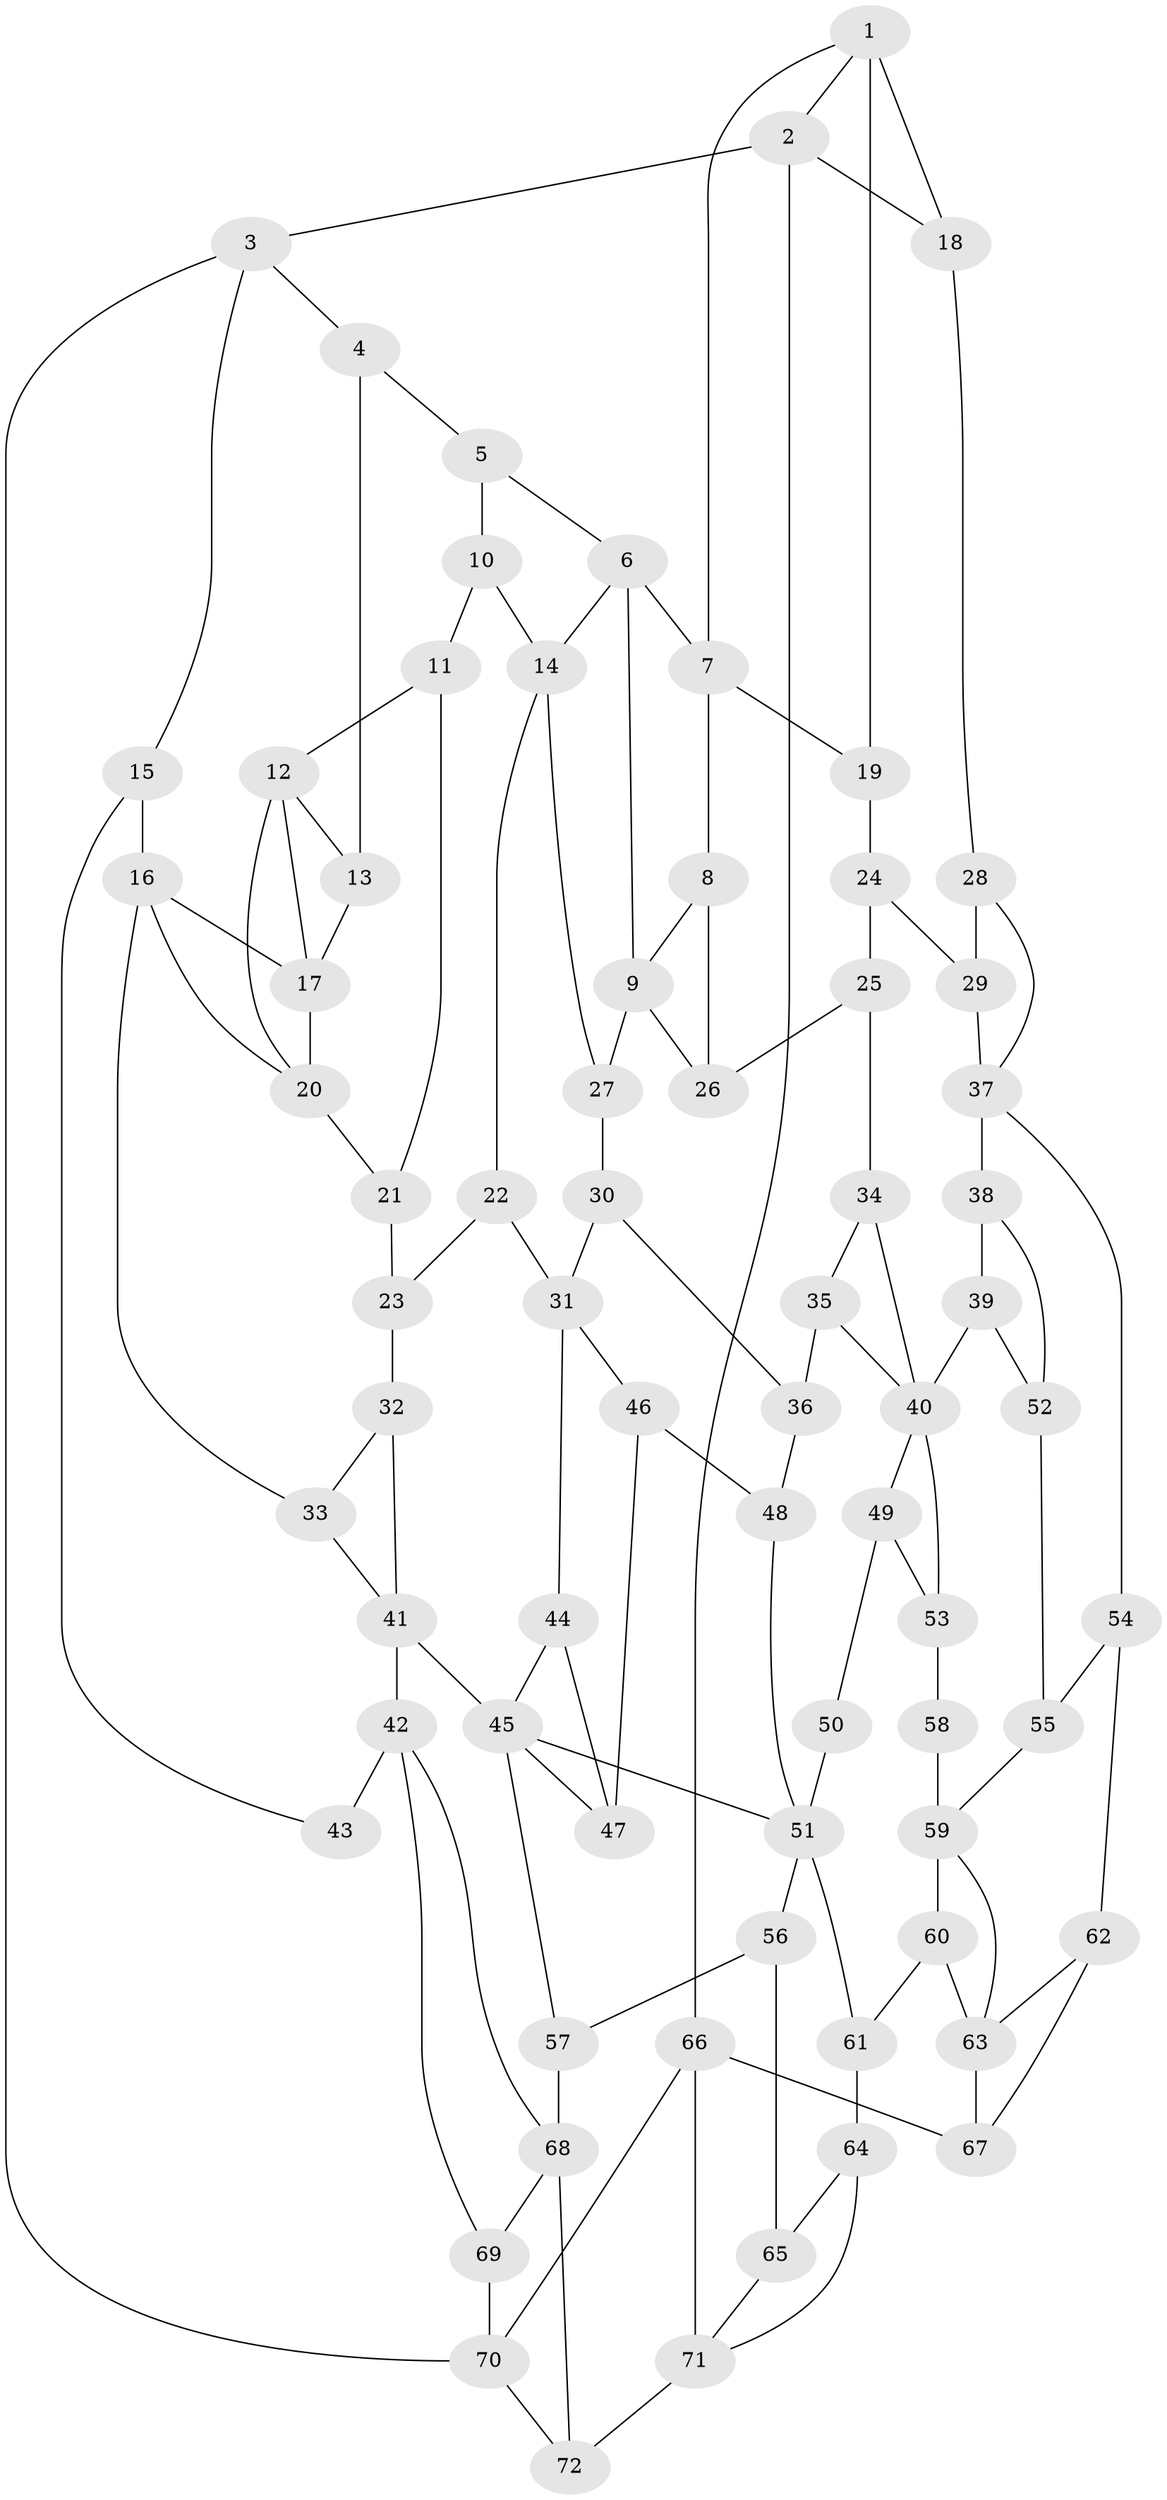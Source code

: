 // original degree distribution, {3: 0.013888888888888888, 6: 0.1875, 5: 0.5972222222222222, 4: 0.2013888888888889}
// Generated by graph-tools (version 1.1) at 2025/38/03/09/25 02:38:35]
// undirected, 72 vertices, 120 edges
graph export_dot {
graph [start="1"]
  node [color=gray90,style=filled];
  1;
  2;
  3;
  4;
  5;
  6;
  7;
  8;
  9;
  10;
  11;
  12;
  13;
  14;
  15;
  16;
  17;
  18;
  19;
  20;
  21;
  22;
  23;
  24;
  25;
  26;
  27;
  28;
  29;
  30;
  31;
  32;
  33;
  34;
  35;
  36;
  37;
  38;
  39;
  40;
  41;
  42;
  43;
  44;
  45;
  46;
  47;
  48;
  49;
  50;
  51;
  52;
  53;
  54;
  55;
  56;
  57;
  58;
  59;
  60;
  61;
  62;
  63;
  64;
  65;
  66;
  67;
  68;
  69;
  70;
  71;
  72;
  1 -- 2 [weight=1.0];
  1 -- 7 [weight=1.0];
  1 -- 18 [weight=1.0];
  1 -- 19 [weight=2.0];
  2 -- 3 [weight=1.0];
  2 -- 18 [weight=1.0];
  2 -- 66 [weight=1.0];
  3 -- 4 [weight=1.0];
  3 -- 15 [weight=1.0];
  3 -- 70 [weight=1.0];
  4 -- 5 [weight=1.0];
  4 -- 13 [weight=1.0];
  5 -- 6 [weight=1.0];
  5 -- 10 [weight=1.0];
  6 -- 7 [weight=1.0];
  6 -- 9 [weight=2.0];
  6 -- 14 [weight=1.0];
  7 -- 8 [weight=1.0];
  7 -- 19 [weight=1.0];
  8 -- 9 [weight=1.0];
  8 -- 26 [weight=1.0];
  9 -- 26 [weight=1.0];
  9 -- 27 [weight=2.0];
  10 -- 11 [weight=1.0];
  10 -- 14 [weight=1.0];
  11 -- 12 [weight=1.0];
  11 -- 21 [weight=1.0];
  12 -- 13 [weight=1.0];
  12 -- 17 [weight=1.0];
  12 -- 20 [weight=1.0];
  13 -- 17 [weight=2.0];
  14 -- 22 [weight=1.0];
  14 -- 27 [weight=1.0];
  15 -- 16 [weight=1.0];
  15 -- 43 [weight=1.0];
  16 -- 17 [weight=2.0];
  16 -- 20 [weight=1.0];
  16 -- 33 [weight=1.0];
  17 -- 20 [weight=1.0];
  18 -- 28 [weight=1.0];
  19 -- 24 [weight=1.0];
  20 -- 21 [weight=2.0];
  21 -- 23 [weight=2.0];
  22 -- 23 [weight=2.0];
  22 -- 31 [weight=2.0];
  23 -- 32 [weight=1.0];
  24 -- 25 [weight=1.0];
  24 -- 29 [weight=1.0];
  25 -- 26 [weight=1.0];
  25 -- 34 [weight=1.0];
  27 -- 30 [weight=2.0];
  28 -- 29 [weight=1.0];
  28 -- 37 [weight=1.0];
  29 -- 37 [weight=1.0];
  30 -- 31 [weight=2.0];
  30 -- 36 [weight=1.0];
  31 -- 44 [weight=1.0];
  31 -- 46 [weight=1.0];
  32 -- 33 [weight=1.0];
  32 -- 41 [weight=1.0];
  33 -- 41 [weight=1.0];
  34 -- 35 [weight=1.0];
  34 -- 40 [weight=1.0];
  35 -- 36 [weight=1.0];
  35 -- 40 [weight=1.0];
  36 -- 48 [weight=1.0];
  37 -- 38 [weight=2.0];
  37 -- 54 [weight=1.0];
  38 -- 39 [weight=3.0];
  38 -- 52 [weight=1.0];
  39 -- 40 [weight=2.0];
  39 -- 52 [weight=1.0];
  40 -- 49 [weight=1.0];
  40 -- 53 [weight=1.0];
  41 -- 42 [weight=2.0];
  41 -- 45 [weight=2.0];
  42 -- 43 [weight=2.0];
  42 -- 68 [weight=1.0];
  42 -- 69 [weight=1.0];
  44 -- 45 [weight=1.0];
  44 -- 47 [weight=1.0];
  45 -- 47 [weight=1.0];
  45 -- 51 [weight=1.0];
  45 -- 57 [weight=1.0];
  46 -- 47 [weight=1.0];
  46 -- 48 [weight=1.0];
  48 -- 51 [weight=1.0];
  49 -- 50 [weight=1.0];
  49 -- 53 [weight=1.0];
  50 -- 51 [weight=2.0];
  51 -- 56 [weight=1.0];
  51 -- 61 [weight=1.0];
  52 -- 55 [weight=1.0];
  53 -- 58 [weight=1.0];
  54 -- 55 [weight=1.0];
  54 -- 62 [weight=1.0];
  55 -- 59 [weight=1.0];
  56 -- 57 [weight=1.0];
  56 -- 65 [weight=1.0];
  57 -- 68 [weight=2.0];
  58 -- 59 [weight=2.0];
  59 -- 60 [weight=1.0];
  59 -- 63 [weight=1.0];
  60 -- 61 [weight=1.0];
  60 -- 63 [weight=1.0];
  61 -- 64 [weight=1.0];
  62 -- 63 [weight=1.0];
  62 -- 67 [weight=1.0];
  63 -- 67 [weight=3.0];
  64 -- 65 [weight=1.0];
  64 -- 71 [weight=1.0];
  65 -- 71 [weight=1.0];
  66 -- 67 [weight=2.0];
  66 -- 70 [weight=1.0];
  66 -- 71 [weight=2.0];
  68 -- 69 [weight=1.0];
  68 -- 72 [weight=2.0];
  69 -- 70 [weight=1.0];
  70 -- 72 [weight=1.0];
  71 -- 72 [weight=2.0];
}
